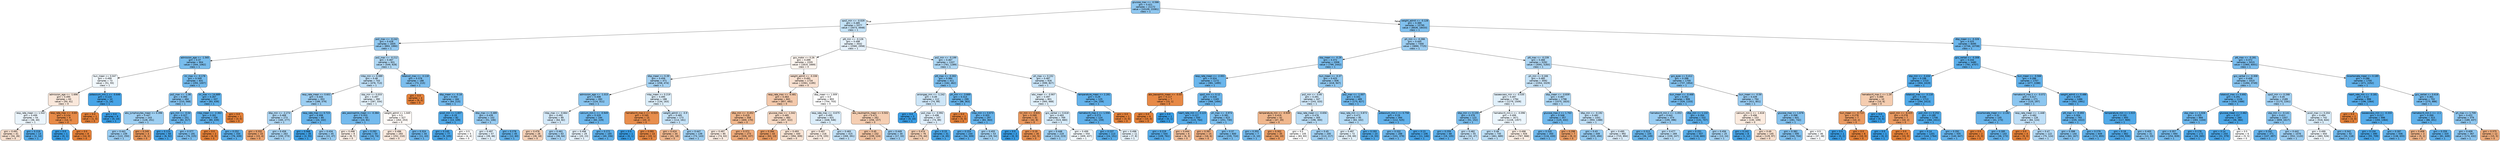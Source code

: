 digraph Tree {
node [shape=box, style="filled, rounded", color="black", fontname="helvetica"] ;
edge [fontname="helvetica"] ;
0 [label="glucose_max <= -0.586\ngini = 0.421\nsamples = 21172\nvalue = [10109, 23381]\nclass = 1", fillcolor="#8fc7f0"] ;
1 [label="spo2_min <= -0.029\ngini = 0.485\nsamples = 5377\nvalue = [3473, 4948]\nclass = 1", fillcolor="#c4e2f7"] ;
0 -> 1 [labeldistance=2.5, labelangle=45, headlabel="True"] ;
2 [label="po2_max <= -0.242\ngini = 0.428\nsamples = 1835\nvalue = [893, 1990]\nclass = 1", fillcolor="#92c9f1"] ;
1 -> 2 ;
3 [label="admission_age <= -1.565\ngini = 0.37\nsamples = 904\nvalue = [344, 1062]\nclass = 1", fillcolor="#79bded"] ;
2 -> 3 ;
4 [label="bun_mean <= 0.047\ngini = 0.499\nsamples = 73\nvalue = [51, 55]\nclass = 1", fillcolor="#f1f8fd"] ;
3 -> 4 ;
5 [label="admission_age <= -1.696\ngini = 0.495\nsamples = 63\nvalue = [50, 41]\nclass = 0", fillcolor="#fae8db"] ;
4 -> 5 ;
6 [label="resp_rate_mean <= 1.542\ngini = 0.499\nsamples = 54\nvalue = [36, 40]\nclass = 1", fillcolor="#ebf5fc"] ;
5 -> 6 ;
7 [label="gini = 0.491\nsamples = 41\nvalue = [34, 26]\nclass = 0", fillcolor="#f9e1d0"] ;
6 -> 7 ;
8 [label="gini = 0.219\nsamples = 13\nvalue = [2, 14]\nclass = 1", fillcolor="#55abe9"] ;
6 -> 8 ;
9 [label="resp_rate_max <= -0.83\ngini = 0.124\nsamples = 9\nvalue = [14, 1]\nclass = 0", fillcolor="#e78a47"] ;
5 -> 9 ;
10 [label="gini = 0.0\nsamples = 1\nvalue = [0, 1]\nclass = 1", fillcolor="#399de5"] ;
9 -> 10 ;
11 [label="gini = 0.0\nsamples = 8\nvalue = [14, 0]\nclass = 0", fillcolor="#e58139"] ;
9 -> 11 ;
12 [label="potassium_min.1 <= -0.646\ngini = 0.124\nsamples = 10\nvalue = [1, 14]\nclass = 1", fillcolor="#47a4e7"] ;
4 -> 12 ;
13 [label="gini = 0.0\nsamples = 1\nvalue = [1, 0]\nclass = 0", fillcolor="#e58139"] ;
12 -> 13 ;
14 [label="gini = 0.0\nsamples = 9\nvalue = [0, 14]\nclass = 1", fillcolor="#399de5"] ;
12 -> 14 ;
15 [label="inr_max <= -0.178\ngini = 0.349\nsamples = 831\nvalue = [293, 1007]\nclass = 1", fillcolor="#73baed"] ;
3 -> 15 ;
16 [label="po2_max <= -1.06\ngini = 0.394\nsamples = 494\nvalue = [210, 568]\nclass = 1", fillcolor="#82c1ef"] ;
15 -> 16 ;
17 [label="abs_lymphocytes_mean <= 0.396\ngini = 0.447\nsamples = 243\nvalue = [128, 251]\nclass = 1", fillcolor="#9ecff2"] ;
16 -> 17 ;
18 [label="gini = 0.441\nsamples = 239\nvalue = [122, 250]\nclass = 1", fillcolor="#9acdf2"] ;
17 -> 18 ;
19 [label="gini = 0.245\nsamples = 4\nvalue = [6, 1]\nclass = 0", fillcolor="#e9965a"] ;
17 -> 19 ;
20 [label="gcs_min <= -0.04\ngini = 0.327\nsamples = 251\nvalue = [82, 317]\nclass = 1", fillcolor="#6cb6ec"] ;
16 -> 20 ;
21 [label="gini = 0.115\nsamples = 60\nvalue = [6, 92]\nclass = 1", fillcolor="#46a3e7"] ;
20 -> 21 ;
22 [label="gini = 0.377\nsamples = 191\nvalue = [76, 225]\nclass = 1", fillcolor="#7cbeee"] ;
20 -> 22 ;
23 [label="inr_max <= 14.689\ngini = 0.267\nsamples = 337\nvalue = [83, 439]\nclass = 1", fillcolor="#5eb0ea"] ;
15 -> 23 ;
24 [label="mbp_mean <= -2.363\ngini = 0.261\nsamples = 336\nvalue = [80, 439]\nclass = 1", fillcolor="#5dafea"] ;
23 -> 24 ;
25 [label="gini = 0.0\nsamples = 2\nvalue = [4, 0]\nclass = 0", fillcolor="#e58139"] ;
24 -> 25 ;
26 [label="gini = 0.252\nsamples = 334\nvalue = [76, 439]\nclass = 1", fillcolor="#5baeea"] ;
24 -> 26 ;
27 [label="gini = 0.0\nsamples = 1\nvalue = [3, 0]\nclass = 0", fillcolor="#e58139"] ;
23 -> 27 ;
28 [label="po2_max <= -0.212\ngini = 0.467\nsamples = 931\nvalue = [549, 928]\nclass = 1", fillcolor="#aed7f4"] ;
2 -> 28 ;
29 [label="mbp_min <= 0.089\ngini = 0.48\nsamples = 743\nvalue = [476, 713]\nclass = 1", fillcolor="#bddef6"] ;
28 -> 29 ;
30 [label="resp_rate_mean <= 0.601\ngini = 0.444\nsamples = 353\nvalue = [189, 379]\nclass = 1", fillcolor="#9ccef2"] ;
29 -> 30 ;
31 [label="dbp_min <= -2.274\ngini = 0.468\nsamples = 273\nvalue = [165, 277]\nclass = 1", fillcolor="#afd7f4"] ;
30 -> 31 ;
32 [label="gini = 0.332\nsamples = 10\nvalue = [15, 4]\nclass = 0", fillcolor="#eca36e"] ;
31 -> 32 ;
33 [label="gini = 0.458\nsamples = 263\nvalue = [150, 273]\nclass = 1", fillcolor="#a6d3f3"] ;
31 -> 33 ;
34 [label="resp_rate_max <= 0.723\ngini = 0.308\nsamples = 80\nvalue = [24, 102]\nclass = 1", fillcolor="#68b4eb"] ;
30 -> 34 ;
35 [label="gini = 0.068\nsamples = 35\nvalue = [2, 55]\nclass = 1", fillcolor="#40a1e6"] ;
34 -> 35 ;
36 [label="gini = 0.434\nsamples = 45\nvalue = [22, 47]\nclass = 1", fillcolor="#96cbf1"] ;
34 -> 36 ;
37 [label="sbp_min <= 0.033\ngini = 0.497\nsamples = 390\nvalue = [287, 334]\nclass = 1", fillcolor="#e3f1fb"] ;
29 -> 37 ;
38 [label="abs_eosinophils_mean <= -0.384\ngini = 0.353\nsamples = 63\nvalue = [24, 81]\nclass = 1", fillcolor="#74baed"] ;
37 -> 38 ;
39 [label="gini = 0.498\nsamples = 9\nvalue = [8, 7]\nclass = 0", fillcolor="#fcefe6"] ;
38 -> 39 ;
40 [label="gini = 0.292\nsamples = 54\nvalue = [16, 74]\nclass = 1", fillcolor="#64b2eb"] ;
38 -> 40 ;
41 [label="weight_admit <= 1.045\ngini = 0.5\nsamples = 327\nvalue = [263, 253]\nclass = 0", fillcolor="#fefaf7"] ;
37 -> 41 ;
42 [label="gini = 0.496\nsamples = 293\nvalue = [252, 210]\nclass = 0", fillcolor="#fbeade"] ;
41 -> 42 ;
43 [label="gini = 0.324\nsamples = 34\nvalue = [11, 43]\nclass = 1", fillcolor="#6cb6ec"] ;
41 -> 43 ;
44 [label="totalco2_max <= -3.118\ngini = 0.378\nsamples = 188\nvalue = [73, 215]\nclass = 1", fillcolor="#7cbeee"] ;
28 -> 44 ;
45 [label="gini = 0.0\nsamples = 4\nvalue = [9, 0]\nclass = 0", fillcolor="#e58139"] ;
44 -> 45 ;
46 [label="dbp_mean <= -0.18\ngini = 0.354\nsamples = 184\nvalue = [64, 215]\nclass = 1", fillcolor="#74baed"] ;
44 -> 46 ;
47 [label="pco2_min <= 1.837\ngini = 0.19\nsamples = 82\nvalue = [13, 109]\nclass = 1", fillcolor="#51a9e8"] ;
46 -> 47 ;
48 [label="gini = 0.145\nsamples = 77\nvalue = [9, 105]\nclass = 1", fillcolor="#4aa5e7"] ;
47 -> 48 ;
49 [label="gini = 0.5\nsamples = 5\nvalue = [4, 4]\nclass = 0", fillcolor="#ffffff"] ;
47 -> 49 ;
50 [label="dbp_max <= 0.489\ngini = 0.439\nsamples = 102\nvalue = [51, 106]\nclass = 1", fillcolor="#98ccf2"] ;
46 -> 50 ;
51 [label="gini = 0.497\nsamples = 57\nvalue = [39, 46]\nclass = 1", fillcolor="#e1f0fb"] ;
50 -> 51 ;
52 [label="gini = 0.278\nsamples = 45\nvalue = [12, 60]\nclass = 1", fillcolor="#61b1ea"] ;
50 -> 52 ;
53 [label="ptt_min <= -0.126\ngini = 0.498\nsamples = 3542\nvalue = [2580, 2958]\nclass = 1", fillcolor="#e6f2fc"] ;
1 -> 53 ;
54 [label="gcs_motor <= 0.26\ngini = 0.499\nsamples = 2205\nvalue = [1819, 1669]\nclass = 0", fillcolor="#fdf5ef"] ;
53 -> 54 ;
55 [label="dbp_mean <= 0.39\ngini = 0.456\nsamples = 471\nvalue = [258, 474]\nclass = 1", fillcolor="#a5d2f3"] ;
54 -> 55 ;
56 [label="admission_age <= -1.015\ngini = 0.408\nsamples = 283\nvalue = [124, 311]\nclass = 1", fillcolor="#88c4ef"] ;
55 -> 56 ;
57 [label="mbp_max <= -0.664\ngini = 0.492\nsamples = 89\nvalue = [64, 82]\nclass = 1", fillcolor="#d4e9f9"] ;
56 -> 57 ;
58 [label="gini = 0.476\nsamples = 26\nvalue = [28, 18]\nclass = 0", fillcolor="#f6d2b8"] ;
57 -> 58 ;
59 [label="gini = 0.461\nsamples = 63\nvalue = [36, 64]\nclass = 1", fillcolor="#a8d4f4"] ;
57 -> 59 ;
60 [label="calcium_min.1 <= -0.949\ngini = 0.329\nsamples = 194\nvalue = [60, 229]\nclass = 1", fillcolor="#6db7ec"] ;
56 -> 60 ;
61 [label="gini = 0.498\nsamples = 29\nvalue = [20, 23]\nclass = 1", fillcolor="#e5f2fc"] ;
60 -> 61 ;
62 [label="gini = 0.272\nsamples = 165\nvalue = [40, 206]\nclass = 1", fillcolor="#5fb0ea"] ;
60 -> 62 ;
63 [label="mbp_mean <= 0.219\ngini = 0.495\nsamples = 188\nvalue = [134, 163]\nclass = 1", fillcolor="#dceefa"] ;
55 -> 63 ;
64 [label="hematocrit_max.1 <= -0.523\ngini = 0.165\nsamples = 15\nvalue = [20, 2]\nclass = 0", fillcolor="#e88e4d"] ;
63 -> 64 ;
65 [label="gini = 0.0\nsamples = 1\nvalue = [0, 1]\nclass = 1", fillcolor="#399de5"] ;
64 -> 65 ;
66 [label="gini = 0.091\nsamples = 14\nvalue = [20, 1]\nclass = 0", fillcolor="#e68743"] ;
64 -> 66 ;
67 [label="weight_admit <= -0.9\ngini = 0.485\nsamples = 173\nvalue = [114, 161]\nclass = 1", fillcolor="#c5e2f7"] ;
63 -> 67 ;
68 [label="gini = 0.424\nsamples = 34\nvalue = [41, 18]\nclass = 0", fillcolor="#f0b890"] ;
67 -> 68 ;
69 [label="gini = 0.447\nsamples = 139\nvalue = [73, 143]\nclass = 1", fillcolor="#9ecff2"] ;
67 -> 69 ;
70 [label="weight_admit <= -0.336\ngini = 0.491\nsamples = 1734\nvalue = [1561, 1195]\nclass = 0", fillcolor="#f9e1d1"] ;
54 -> 70 ;
71 [label="resp_rate_max <= -0.481\ngini = 0.463\nsamples = 841\nvalue = [857, 492]\nclass = 0", fillcolor="#f4c9ab"] ;
70 -> 71 ;
72 [label="dbp_min <= -0.452\ngini = 0.419\nsamples = 358\nvalue = [400, 170]\nclass = 0", fillcolor="#f0b78d"] ;
71 -> 72 ;
73 [label="gini = 0.497\nsamples = 85\nvalue = [74, 63]\nclass = 0", fillcolor="#fbece2"] ;
72 -> 73 ;
74 [label="gini = 0.372\nsamples = 273\nvalue = [326, 107]\nclass = 0", fillcolor="#eeaa7a"] ;
72 -> 74 ;
75 [label="glucose_max <= -1.042\ngini = 0.485\nsamples = 483\nvalue = [457, 322]\nclass = 0", fillcolor="#f7dac5"] ;
71 -> 75 ;
76 [label="gini = 0.284\nsamples = 43\nvalue = [63, 13]\nclass = 0", fillcolor="#ea9b62"] ;
75 -> 76 ;
77 [label="gini = 0.493\nsamples = 440\nvalue = [394, 309]\nclass = 0", fillcolor="#f9e4d4"] ;
75 -> 77 ;
78 [label="dbp_mean <= 1.009\ngini = 0.5\nsamples = 893\nvalue = [704, 703]\nclass = 0", fillcolor="#ffffff"] ;
70 -> 78 ;
79 [label="resp_rate_max <= -0.675\ngini = 0.495\nsamples = 631\nvalue = [448, 546]\nclass = 1", fillcolor="#dbedfa"] ;
78 -> 79 ;
80 [label="gini = 0.497\nsamples = 216\nvalue = [179, 155]\nclass = 0", fillcolor="#fceee4"] ;
79 -> 80 ;
81 [label="gini = 0.483\nsamples = 415\nvalue = [269, 391]\nclass = 1", fillcolor="#c1e0f7"] ;
79 -> 81 ;
82 [label="abs_neutrophils_mean <= 0.502\ngini = 0.471\nsamples = 262\nvalue = [256, 157]\nclass = 0", fillcolor="#f5ceb2"] ;
78 -> 82 ;
83 [label="gini = 0.45\nsamples = 232\nvalue = [239, 124]\nclass = 0", fillcolor="#f2c2a0"] ;
82 -> 83 ;
84 [label="gini = 0.449\nsamples = 30\nvalue = [17, 33]\nclass = 1", fillcolor="#9fcff2"] ;
82 -> 84 ;
85 [label="po2_min <= -0.199\ngini = 0.467\nsamples = 1337\nvalue = [761, 1289]\nclass = 1", fillcolor="#aed7f4"] ;
53 -> 85 ;
86 [label="ptt_max <= -0.302\ngini = 0.384\nsamples = 411\nvalue = [162, 462]\nclass = 1", fillcolor="#7ebfee"] ;
85 -> 86 ;
87 [label="aniongap_min <= -1.242\ngini = 0.49\nsamples = 112\nvalue = [74, 99]\nclass = 1", fillcolor="#cde6f8"] ;
86 -> 87 ;
88 [label="gini = 0.0\nsamples = 5\nvalue = [0, 10]\nclass = 1", fillcolor="#399de5"] ;
87 -> 88 ;
89 [label="po2_max <= -0.992\ngini = 0.496\nsamples = 107\nvalue = [74, 89]\nclass = 1", fillcolor="#deeefb"] ;
87 -> 89 ;
90 [label="gini = 0.474\nsamples = 76\nvalue = [70, 44]\nclass = 0", fillcolor="#f5d0b5"] ;
89 -> 90 ;
91 [label="gini = 0.15\nsamples = 31\nvalue = [4, 45]\nclass = 1", fillcolor="#4ba6e7"] ;
89 -> 91 ;
92 [label="ph_min <= -3.669\ngini = 0.314\nsamples = 299\nvalue = [88, 363]\nclass = 1", fillcolor="#69b5eb"] ;
86 -> 92 ;
93 [label="gini = 0.0\nsamples = 2\nvalue = [5, 0]\nclass = 0", fillcolor="#e58139"] ;
92 -> 93 ;
94 [label="mbp_min <= 0.673\ngini = 0.303\nsamples = 297\nvalue = [83, 363]\nclass = 1", fillcolor="#66b3eb"] ;
92 -> 94 ;
95 [label="gini = 0.253\nsamples = 244\nvalue = [54, 309]\nclass = 1", fillcolor="#5caeea"] ;
94 -> 95 ;
96 [label="gini = 0.455\nsamples = 53\nvalue = [29, 54]\nclass = 1", fillcolor="#a3d2f3"] ;
94 -> 96 ;
97 [label="ph_max <= 0.152\ngini = 0.487\nsamples = 926\nvalue = [599, 827]\nclass = 1", fillcolor="#c8e4f8"] ;
85 -> 97 ;
98 [label="wbc_mean <= -0.907\ngini = 0.497\nsamples = 801\nvalue = [565, 668]\nclass = 1", fillcolor="#e0f0fb"] ;
97 -> 98 ;
99 [label="inr_min <= -0.631\ngini = 0.269\nsamples = 32\nvalue = [42, 8]\nclass = 0", fillcolor="#ea995f"] ;
98 -> 99 ;
100 [label="gini = 0.0\nsamples = 2\nvalue = [0, 3]\nclass = 1", fillcolor="#399de5"] ;
99 -> 100 ;
101 [label="gini = 0.19\nsamples = 30\nvalue = [42, 5]\nclass = 0", fillcolor="#e89051"] ;
99 -> 101 ;
102 [label="gcs_verbal <= 0.618\ngini = 0.493\nsamples = 769\nvalue = [523, 660]\nclass = 1", fillcolor="#d6ebfa"] ;
98 -> 102 ;
103 [label="gini = 0.448\nsamples = 219\nvalue = [114, 223]\nclass = 1", fillcolor="#9ecff2"] ;
102 -> 103 ;
104 [label="gini = 0.499\nsamples = 550\nvalue = [409, 437]\nclass = 1", fillcolor="#f2f9fd"] ;
102 -> 104 ;
105 [label="temperature_mean <= 2.281\ngini = 0.29\nsamples = 125\nvalue = [34, 159]\nclass = 1", fillcolor="#63b2eb"] ;
97 -> 105 ;
106 [label="hematocrit_max.1 <= 1.556\ngini = 0.273\nsamples = 124\nvalue = [31, 159]\nclass = 1", fillcolor="#60b0ea"] ;
105 -> 106 ;
107 [label="gini = 0.237\nsamples = 113\nvalue = [24, 151]\nclass = 1", fillcolor="#58ade9"] ;
106 -> 107 ;
108 [label="gini = 0.498\nsamples = 11\nvalue = [7, 8]\nclass = 1", fillcolor="#e6f3fc"] ;
106 -> 108 ;
109 [label="gini = 0.0\nsamples = 1\nvalue = [3, 0]\nclass = 0", fillcolor="#e58139"] ;
105 -> 109 ;
110 [label="weight_admit <= -0.128\ngini = 0.389\nsamples = 15795\nvalue = [6636, 18433]\nclass = 1", fillcolor="#80c0ee"] ;
0 -> 110 [labeldistance=2.5, labelangle=-45, headlabel="False"] ;
111 [label="ph_min <= -0.266\ngini = 0.445\nsamples = 7300\nvalue = [3890, 7725]\nclass = 1", fillcolor="#9dcef2"] ;
110 -> 111 ;
112 [label="sbp_mean <= -0.29\ngini = 0.372\nsamples = 2008\nvalue = [799, 2442]\nclass = 1", fillcolor="#7abdee"] ;
111 -> 112 ;
113 [label="resp_rate_mean <= -2.001\ngini = 0.324\nsamples = 1172\nvalue = [381, 1495]\nclass = 1", fillcolor="#6bb6ec"] ;
112 -> 113 ;
114 [label="abs_basophils_mean <= -0.03\ngini = 0.117\nsamples = 7\nvalue = [15, 1]\nclass = 0", fillcolor="#e78946"] ;
113 -> 114 ;
115 [label="gini = 0.0\nsamples = 6\nvalue = [15, 0]\nclass = 0", fillcolor="#e58139"] ;
114 -> 115 ;
116 [label="gini = 0.0\nsamples = 1\nvalue = [0, 1]\nclass = 1", fillcolor="#399de5"] ;
114 -> 116 ;
117 [label="spo2_min <= 0.12\ngini = 0.316\nsamples = 1165\nvalue = [366, 1494]\nclass = 1", fillcolor="#6ab5eb"] ;
113 -> 117 ;
118 [label="heart_rate_min <= 3.123\ngini = 0.227\nsamples = 550\nvalue = [115, 764]\nclass = 1", fillcolor="#57ace9"] ;
117 -> 118 ;
119 [label="gini = 0.219\nsamples = 544\nvalue = [109, 761]\nclass = 1", fillcolor="#55abe9"] ;
118 -> 119 ;
120 [label="gini = 0.444\nsamples = 6\nvalue = [6, 3]\nclass = 0", fillcolor="#f2c09c"] ;
118 -> 120 ;
121 [label="ph_max <= -3.974\ngini = 0.381\nsamples = 615\nvalue = [251, 730]\nclass = 1", fillcolor="#7dbfee"] ;
117 -> 121 ;
122 [label="gini = 0.397\nsamples = 15\nvalue = [16, 6]\nclass = 0", fillcolor="#efb083"] ;
121 -> 122 ;
123 [label="gini = 0.37\nsamples = 600\nvalue = [235, 724]\nclass = 1", fillcolor="#79bded"] ;
121 -> 123 ;
124 [label="bun_mean <= -0.37\ngini = 0.425\nsamples = 836\nvalue = [418, 947]\nclass = 1", fillcolor="#90c8f0"] ;
112 -> 124 ;
125 [label="po2_min <= -0.95\ngini = 0.491\nsamples = 347\nvalue = [243, 320]\nclass = 1", fillcolor="#cfe7f9"] ;
124 -> 125 ;
126 [label="temperature_min <= -0.939\ngini = 0.419\nsamples = 42\nvalue = [47, 20]\nclass = 0", fillcolor="#f0b78d"] ;
125 -> 126 ;
127 [label="gini = 0.355\nsamples = 7\nvalue = [3, 10]\nclass = 1", fillcolor="#74baed"] ;
126 -> 127 ;
128 [label="gini = 0.302\nsamples = 35\nvalue = [44, 10]\nclass = 0", fillcolor="#eb9e66"] ;
126 -> 128 ;
129 [label="resp_rate_mean <= -0.656\ngini = 0.478\nsamples = 305\nvalue = [196, 300]\nclass = 1", fillcolor="#baddf6"] ;
125 -> 129 ;
130 [label="gini = 0.5\nsamples = 105\nvalue = [83, 83]\nclass = 0", fillcolor="#ffffff"] ;
129 -> 130 ;
131 [label="gini = 0.45\nsamples = 200\nvalue = [113, 217]\nclass = 1", fillcolor="#a0d0f3"] ;
129 -> 131 ;
132 [label="po2_max <= -1.007\ngini = 0.341\nsamples = 489\nvalue = [175, 627]\nclass = 1", fillcolor="#70b8ec"] ;
124 -> 132 ;
133 [label="resp_rate_min <= 0.873\ngini = 0.472\nsamples = 95\nvalue = [63, 102]\nclass = 1", fillcolor="#b3daf5"] ;
132 -> 133 ;
134 [label="gini = 0.497\nsamples = 72\nvalue = [59, 69]\nclass = 1", fillcolor="#e2f1fb"] ;
133 -> 134 ;
135 [label="gini = 0.193\nsamples = 23\nvalue = [4, 33]\nclass = 1", fillcolor="#51a9e8"] ;
133 -> 135 ;
136 [label="potassium_min.1 <= 0.758\ngini = 0.29\nsamples = 394\nvalue = [112, 525]\nclass = 1", fillcolor="#63b2eb"] ;
132 -> 136 ;
137 [label="gini = 0.332\nsamples = 288\nvalue = [101, 379]\nclass = 1", fillcolor="#6eb7ec"] ;
136 -> 137 ;
138 [label="gini = 0.13\nsamples = 106\nvalue = [11, 146]\nclass = 1", fillcolor="#48a4e7"] ;
136 -> 138 ;
139 [label="ptt_max <= -0.239\ngini = 0.466\nsamples = 5292\nvalue = [3091, 5283]\nclass = 1", fillcolor="#add6f4"] ;
111 -> 139 ;
140 [label="ph_min <= 0.166\ngini = 0.485\nsamples = 3592\nvalue = [2354, 3329]\nclass = 1", fillcolor="#c5e2f7"] ;
139 -> 140 ;
141 [label="baseexcess_min <= -0.535\ngini = 0.497\nsamples = 1794\nvalue = [1279, 1509]\nclass = 1", fillcolor="#e1f0fb"] ;
140 -> 141 ;
142 [label="dbp_min <= 0.155\ngini = 0.376\nsamples = 123\nvalue = [51, 152]\nclass = 1", fillcolor="#7bbeee"] ;
141 -> 142 ;
143 [label="gini = 0.259\nsamples = 68\nvalue = [19, 105]\nclass = 1", fillcolor="#5dafea"] ;
142 -> 143 ;
144 [label="gini = 0.482\nsamples = 55\nvalue = [32, 47]\nclass = 1", fillcolor="#c0e0f7"] ;
142 -> 144 ;
145 [label="hematocrit_min.1 <= -0.096\ngini = 0.499\nsamples = 1671\nvalue = [1228, 1357]\nclass = 1", fillcolor="#ecf6fd"] ;
141 -> 145 ;
146 [label="gini = 0.48\nsamples = 745\nvalue = [461, 689]\nclass = 1", fillcolor="#bddff6"] ;
145 -> 146 ;
147 [label="gini = 0.498\nsamples = 926\nvalue = [767, 668]\nclass = 0", fillcolor="#fcefe5"] ;
145 -> 147 ;
148 [label="dbp_mean <= -0.839\ngini = 0.467\nsamples = 1798\nvalue = [1075, 1820]\nclass = 1", fillcolor="#aed7f4"] ;
140 -> 148 ;
149 [label="glucose_max.2 <= 1.763\ngini = 0.348\nsamples = 357\nvalue = [125, 432]\nclass = 1", fillcolor="#72b9ed"] ;
148 -> 149 ;
150 [label="gini = 0.335\nsamples = 350\nvalue = [116, 430]\nclass = 1", fillcolor="#6eb7ec"] ;
149 -> 150 ;
151 [label="gini = 0.298\nsamples = 7\nvalue = [9, 2]\nclass = 0", fillcolor="#eb9d65"] ;
149 -> 151 ;
152 [label="dbp_min <= -0.192\ngini = 0.482\nsamples = 1441\nvalue = [950, 1388]\nclass = 1", fillcolor="#c1e0f7"] ;
148 -> 152 ;
153 [label="gini = 0.43\nsamples = 449\nvalue = [225, 494]\nclass = 1", fillcolor="#93caf1"] ;
152 -> 153 ;
154 [label="gini = 0.495\nsamples = 992\nvalue = [725, 894]\nclass = 1", fillcolor="#daecfa"] ;
152 -> 154 ;
155 [label="gcs_eyes <= 0.412\ngini = 0.398\nsamples = 1700\nvalue = [737, 1954]\nclass = 1", fillcolor="#84c2ef"] ;
139 -> 155 ;
156 [label="bun_mean <= -0.468\ngini = 0.352\nsamples = 906\nvalue = [326, 1103]\nclass = 1", fillcolor="#74baed"] ;
155 -> 156 ;
157 [label="hematocrit_min.1 <= -1.053\ngini = 0.442\nsamples = 374\nvalue = [195, 396]\nclass = 1", fillcolor="#9acdf2"] ;
156 -> 157 ;
158 [label="gini = 0.313\nsamples = 105\nvalue = [36, 149]\nclass = 1", fillcolor="#69b5eb"] ;
157 -> 158 ;
159 [label="gini = 0.477\nsamples = 269\nvalue = [159, 247]\nclass = 1", fillcolor="#b8dcf6"] ;
157 -> 159 ;
160 [label="dbp_min <= 1.132\ngini = 0.264\nsamples = 532\nvalue = [131, 707]\nclass = 1", fillcolor="#5eafea"] ;
156 -> 160 ;
161 [label="gini = 0.251\nsamples = 507\nvalue = [118, 683]\nclass = 1", fillcolor="#5baee9"] ;
160 -> 161 ;
162 [label="gini = 0.456\nsamples = 25\nvalue = [13, 24]\nclass = 1", fillcolor="#a4d2f3"] ;
160 -> 162 ;
163 [label="bun_mean <= -0.59\ngini = 0.439\nsamples = 794\nvalue = [411, 851]\nclass = 1", fillcolor="#99ccf2"] ;
155 -> 163 ;
164 [label="calcium_min.1 <= -1.616\ngini = 0.496\nsamples = 153\nvalue = [130, 109]\nclass = 0", fillcolor="#fbebdf"] ;
163 -> 164 ;
165 [label="gini = 0.142\nsamples = 8\nvalue = [1, 12]\nclass = 1", fillcolor="#49a5e7"] ;
164 -> 165 ;
166 [label="gini = 0.49\nsamples = 145\nvalue = [129, 97]\nclass = 0", fillcolor="#f9e0ce"] ;
164 -> 166 ;
167 [label="glucose_max <= 1.676\ngini = 0.398\nsamples = 641\nvalue = [281, 742]\nclass = 1", fillcolor="#84c2ef"] ;
163 -> 167 ;
168 [label="gini = 0.382\nsamples = 595\nvalue = [244, 704]\nclass = 1", fillcolor="#7ebfee"] ;
167 -> 168 ;
169 [label="gini = 0.5\nsamples = 46\nvalue = [37, 38]\nclass = 1", fillcolor="#fafcfe"] ;
167 -> 169 ;
170 [label="dbp_mean <= -0.326\ngini = 0.325\nsamples = 8495\nvalue = [2746, 10708]\nclass = 1", fillcolor="#6cb6ec"] ;
110 -> 170 ;
171 [label="gcs_verbal <= -0.308\ngini = 0.244\nsamples = 3480\nvalue = [781, 4707]\nclass = 1", fillcolor="#5aade9"] ;
170 -> 171 ;
172 [label="sbp_min <= -3.434\ngini = 0.198\nsamples = 1723\nvalue = [304, 2419]\nclass = 1", fillcolor="#52a9e8"] ;
171 -> 172 ;
173 [label="hematocrit_max.1 <= 1.29\ngini = 0.469\nsamples = 10\nvalue = [10, 6]\nclass = 0", fillcolor="#f5cdb0"] ;
172 -> 173 ;
174 [label="bun_mean <= -0.713\ngini = 0.278\nsamples = 7\nvalue = [10, 2]\nclass = 0", fillcolor="#ea9a61"] ;
173 -> 174 ;
175 [label="gini = 0.0\nsamples = 1\nvalue = [0, 2]\nclass = 1", fillcolor="#399de5"] ;
174 -> 175 ;
176 [label="gini = 0.0\nsamples = 6\nvalue = [10, 0]\nclass = 0", fillcolor="#e58139"] ;
174 -> 176 ;
177 [label="gini = 0.0\nsamples = 3\nvalue = [0, 4]\nclass = 1", fillcolor="#399de5"] ;
173 -> 177 ;
178 [label="totalco2_max <= -3.118\ngini = 0.194\nsamples = 1713\nvalue = [294, 2413]\nclass = 1", fillcolor="#51a9e8"] ;
172 -> 178 ;
179 [label="spo2_min <= -6.425\ngini = 0.278\nsamples = 7\nvalue = [10, 2]\nclass = 0", fillcolor="#ea9a61"] ;
178 -> 179 ;
180 [label="gini = 0.0\nsamples = 1\nvalue = [0, 2]\nclass = 1", fillcolor="#399de5"] ;
179 -> 180 ;
181 [label="gini = 0.0\nsamples = 6\nvalue = [10, 0]\nclass = 0", fillcolor="#e58139"] ;
179 -> 181 ;
182 [label="po2_min <= 0.252\ngini = 0.189\nsamples = 1706\nvalue = [284, 2411]\nclass = 1", fillcolor="#50a9e8"] ;
178 -> 182 ;
183 [label="gini = 0.14\nsamples = 1201\nvalue = [144, 1764]\nclass = 1", fillcolor="#49a5e7"] ;
182 -> 183 ;
184 [label="gini = 0.292\nsamples = 505\nvalue = [140, 647]\nclass = 1", fillcolor="#64b2eb"] ;
182 -> 184 ;
185 [label="bun_mean <= -0.566\ngini = 0.286\nsamples = 1757\nvalue = [477, 2288]\nclass = 1", fillcolor="#62b1ea"] ;
171 -> 185 ;
186 [label="hematocrit_max.1 <= -0.072\ngini = 0.417\nsamples = 271\nvalue = [125, 297]\nclass = 1", fillcolor="#8cc6f0"] ;
185 -> 186 ;
187 [label="bicarbonate_mean <= -2.192\ngini = 0.31\nsamples = 145\nvalue = [41, 173]\nclass = 1", fillcolor="#68b4eb"] ;
186 -> 187 ;
188 [label="gini = 0.0\nsamples = 2\nvalue = [5, 0]\nclass = 0", fillcolor="#e58139"] ;
187 -> 188 ;
189 [label="gini = 0.285\nsamples = 143\nvalue = [36, 173]\nclass = 1", fillcolor="#62b1ea"] ;
187 -> 189 ;
190 [label="resp_rate_mean <= -1.448\ngini = 0.482\nsamples = 126\nvalue = [84, 124]\nclass = 1", fillcolor="#bfdff7"] ;
186 -> 190 ;
191 [label="gini = 0.0\nsamples = 4\nvalue = [9, 0]\nclass = 0", fillcolor="#e58139"] ;
190 -> 191 ;
192 [label="gini = 0.47\nsamples = 122\nvalue = [75, 124]\nclass = 1", fillcolor="#b1d8f5"] ;
190 -> 192 ;
193 [label="weight_admit <= 0.486\ngini = 0.255\nsamples = 1486\nvalue = [352, 1991]\nclass = 1", fillcolor="#5caeea"] ;
185 -> 193 ;
194 [label="ptt_max <= -0.493\ngini = 0.304\nsamples = 793\nvalue = [235, 1022]\nclass = 1", fillcolor="#67b4eb"] ;
193 -> 194 ;
195 [label="gini = 0.398\nsamples = 144\nvalue = [63, 167]\nclass = 1", fillcolor="#84c2ef"] ;
194 -> 195 ;
196 [label="gini = 0.279\nsamples = 649\nvalue = [172, 855]\nclass = 1", fillcolor="#61b1ea"] ;
194 -> 196 ;
197 [label="temperature_min <= 1.015\ngini = 0.192\nsamples = 693\nvalue = [117, 969]\nclass = 1", fillcolor="#51a9e8"] ;
193 -> 197 ;
198 [label="gini = 0.18\nsamples = 662\nvalue = [104, 936]\nclass = 1", fillcolor="#4fa8e8"] ;
197 -> 198 ;
199 [label="gini = 0.405\nsamples = 31\nvalue = [13, 33]\nclass = 1", fillcolor="#87c4ef"] ;
197 -> 199 ;
200 [label="ptt_max <= -0.281\ngini = 0.372\nsamples = 5015\nvalue = [1965, 6001]\nclass = 1", fillcolor="#7abdee"] ;
170 -> 200 ;
201 [label="gcs_verbal <= -0.308\ngini = 0.408\nsamples = 3315\nvalue = [1494, 3749]\nclass = 1", fillcolor="#88c4ef"] ;
200 -> 201 ;
202 [label="totalco2_max <= 0.692\ngini = 0.291\nsamples = 1126\nvalue = [319, 1488]\nclass = 1", fillcolor="#63b2eb"] ;
201 -> 202 ;
203 [label="sbp_max <= 1.026\ngini = 0.325\nsamples = 866\nvalue = [283, 1104]\nclass = 1", fillcolor="#6cb6ec"] ;
202 -> 203 ;
204 [label="gini = 0.357\nsamples = 694\nvalue = [254, 839]\nclass = 1", fillcolor="#75bbed"] ;
203 -> 204 ;
205 [label="gini = 0.178\nsamples = 172\nvalue = [29, 265]\nclass = 1", fillcolor="#4fa8e8"] ;
203 -> 205 ;
206 [label="glucose_mean <= 2.462\ngini = 0.157\nsamples = 260\nvalue = [36, 384]\nclass = 1", fillcolor="#4ca6e7"] ;
202 -> 206 ;
207 [label="gini = 0.14\nsamples = 254\nvalue = [31, 379]\nclass = 1", fillcolor="#49a5e7"] ;
206 -> 207 ;
208 [label="gini = 0.5\nsamples = 6\nvalue = [5, 5]\nclass = 0", fillcolor="#ffffff"] ;
206 -> 208 ;
209 [label="spo2_min <= 0.268\ngini = 0.45\nsamples = 2189\nvalue = [1175, 2261]\nclass = 1", fillcolor="#a0d0f3"] ;
201 -> 209 ;
210 [label="sbp_min <= -0.141\ngini = 0.411\nsamples = 1447\nvalue = [659, 1617]\nclass = 1", fillcolor="#8ac5f0"] ;
209 -> 210 ;
211 [label="gini = 0.292\nsamples = 371\nvalue = [107, 497]\nclass = 1", fillcolor="#64b2eb"] ;
210 -> 211 ;
212 [label="gini = 0.442\nsamples = 1076\nvalue = [552, 1120]\nclass = 1", fillcolor="#9bcdf2"] ;
210 -> 212 ;
213 [label="pco2_max <= 0.204\ngini = 0.494\nsamples = 742\nvalue = [516, 644]\nclass = 1", fillcolor="#d8ecfa"] ;
209 -> 213 ;
214 [label="gini = 0.499\nsamples = 650\nvalue = [483, 526]\nclass = 1", fillcolor="#eff7fd"] ;
213 -> 214 ;
215 [label="gini = 0.342\nsamples = 92\nvalue = [33, 118]\nclass = 1", fillcolor="#70b8ec"] ;
213 -> 215 ;
216 [label="bicarbonate_mean <= 0.185\ngini = 0.286\nsamples = 1700\nvalue = [471, 2252]\nclass = 1", fillcolor="#62b1ea"] ;
200 -> 216 ;
217 [label="heart_rate_min <= -3.181\ngini = 0.22\nsamples = 998\nvalue = [196, 1364]\nclass = 1", fillcolor="#55abe9"] ;
216 -> 217 ;
218 [label="gini = 0.0\nsamples = 2\nvalue = [3, 0]\nclass = 0", fillcolor="#e58139"] ;
217 -> 218 ;
219 [label="baseexcess_min <= -0.333\ngini = 0.217\nsamples = 996\nvalue = [193, 1364]\nclass = 1", fillcolor="#55abe9"] ;
217 -> 219 ;
220 [label="gini = 0.134\nsamples = 490\nvalue = [55, 709]\nclass = 1", fillcolor="#48a5e7"] ;
219 -> 220 ;
221 [label="gini = 0.287\nsamples = 506\nvalue = [138, 655]\nclass = 1", fillcolor="#63b2ea"] ;
219 -> 221 ;
222 [label="gcs_verbal <= 0.618\ngini = 0.361\nsamples = 702\nvalue = [275, 888]\nclass = 1", fillcolor="#76bbed"] ;
216 -> 222 ;
223 [label="hematocrit_min.1 <= -2.1\ngini = 0.269\nsamples = 323\nvalue = [86, 451]\nclass = 1", fillcolor="#5fb0ea"] ;
222 -> 223 ;
224 [label="gini = 0.408\nsamples = 3\nvalue = [5, 2]\nclass = 0", fillcolor="#efb388"] ;
223 -> 224 ;
225 [label="gini = 0.259\nsamples = 320\nvalue = [81, 449]\nclass = 1", fillcolor="#5dafea"] ;
223 -> 225 ;
226 [label="ph_max <= 1.709\ngini = 0.422\nsamples = 379\nvalue = [189, 437]\nclass = 1", fillcolor="#8fc7f0"] ;
222 -> 226 ;
227 [label="gini = 0.409\nsamples = 367\nvalue = [174, 432]\nclass = 1", fillcolor="#89c4ef"] ;
226 -> 227 ;
228 [label="gini = 0.375\nsamples = 12\nvalue = [15, 5]\nclass = 0", fillcolor="#eeab7b"] ;
226 -> 228 ;
}